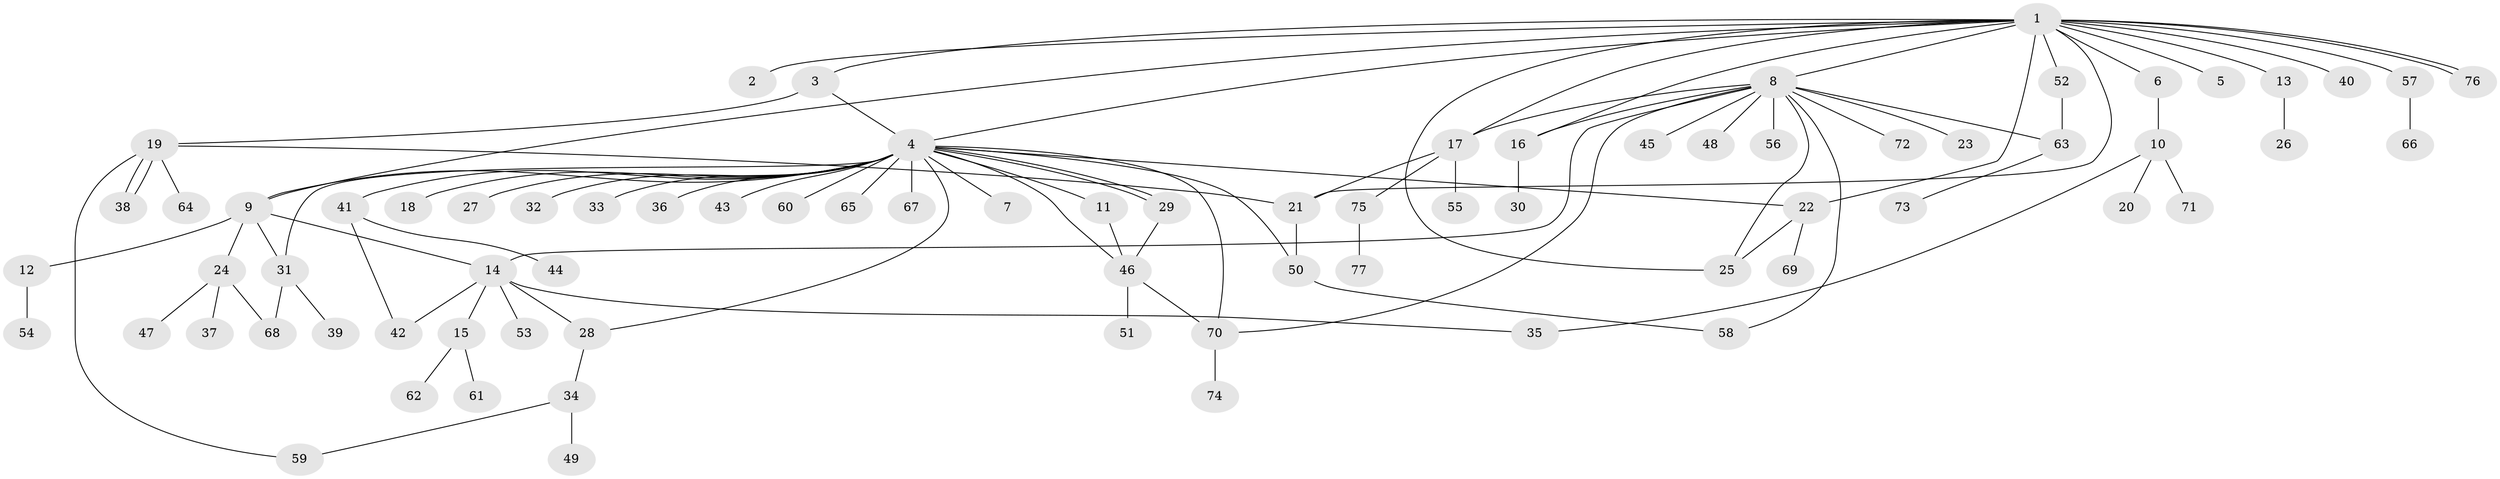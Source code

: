 // coarse degree distribution, {11: 0.03225806451612903, 5: 0.06451612903225806, 8: 0.06451612903225806, 9: 0.03225806451612903, 3: 0.25806451612903225, 1: 0.1935483870967742, 2: 0.3225806451612903, 4: 0.03225806451612903}
// Generated by graph-tools (version 1.1) at 2025/50/03/04/25 22:50:07]
// undirected, 77 vertices, 102 edges
graph export_dot {
  node [color=gray90,style=filled];
  1;
  2;
  3;
  4;
  5;
  6;
  7;
  8;
  9;
  10;
  11;
  12;
  13;
  14;
  15;
  16;
  17;
  18;
  19;
  20;
  21;
  22;
  23;
  24;
  25;
  26;
  27;
  28;
  29;
  30;
  31;
  32;
  33;
  34;
  35;
  36;
  37;
  38;
  39;
  40;
  41;
  42;
  43;
  44;
  45;
  46;
  47;
  48;
  49;
  50;
  51;
  52;
  53;
  54;
  55;
  56;
  57;
  58;
  59;
  60;
  61;
  62;
  63;
  64;
  65;
  66;
  67;
  68;
  69;
  70;
  71;
  72;
  73;
  74;
  75;
  76;
  77;
  1 -- 2;
  1 -- 3;
  1 -- 4;
  1 -- 5;
  1 -- 6;
  1 -- 8;
  1 -- 9;
  1 -- 13;
  1 -- 16;
  1 -- 17;
  1 -- 21;
  1 -- 22;
  1 -- 25;
  1 -- 40;
  1 -- 52;
  1 -- 57;
  1 -- 76;
  1 -- 76;
  3 -- 4;
  3 -- 19;
  4 -- 7;
  4 -- 9;
  4 -- 11;
  4 -- 18;
  4 -- 22;
  4 -- 27;
  4 -- 28;
  4 -- 29;
  4 -- 29;
  4 -- 31;
  4 -- 32;
  4 -- 33;
  4 -- 36;
  4 -- 41;
  4 -- 43;
  4 -- 46;
  4 -- 50;
  4 -- 60;
  4 -- 65;
  4 -- 67;
  4 -- 70;
  6 -- 10;
  8 -- 14;
  8 -- 16;
  8 -- 17;
  8 -- 23;
  8 -- 25;
  8 -- 45;
  8 -- 48;
  8 -- 56;
  8 -- 58;
  8 -- 63;
  8 -- 70;
  8 -- 72;
  9 -- 12;
  9 -- 14;
  9 -- 24;
  9 -- 31;
  10 -- 20;
  10 -- 35;
  10 -- 71;
  11 -- 46;
  12 -- 54;
  13 -- 26;
  14 -- 15;
  14 -- 28;
  14 -- 35;
  14 -- 42;
  14 -- 53;
  15 -- 61;
  15 -- 62;
  16 -- 30;
  17 -- 21;
  17 -- 55;
  17 -- 75;
  19 -- 21;
  19 -- 38;
  19 -- 38;
  19 -- 59;
  19 -- 64;
  21 -- 50;
  22 -- 25;
  22 -- 69;
  24 -- 37;
  24 -- 47;
  24 -- 68;
  28 -- 34;
  29 -- 46;
  31 -- 39;
  31 -- 68;
  34 -- 49;
  34 -- 59;
  41 -- 42;
  41 -- 44;
  46 -- 51;
  46 -- 70;
  50 -- 58;
  52 -- 63;
  57 -- 66;
  63 -- 73;
  70 -- 74;
  75 -- 77;
}
